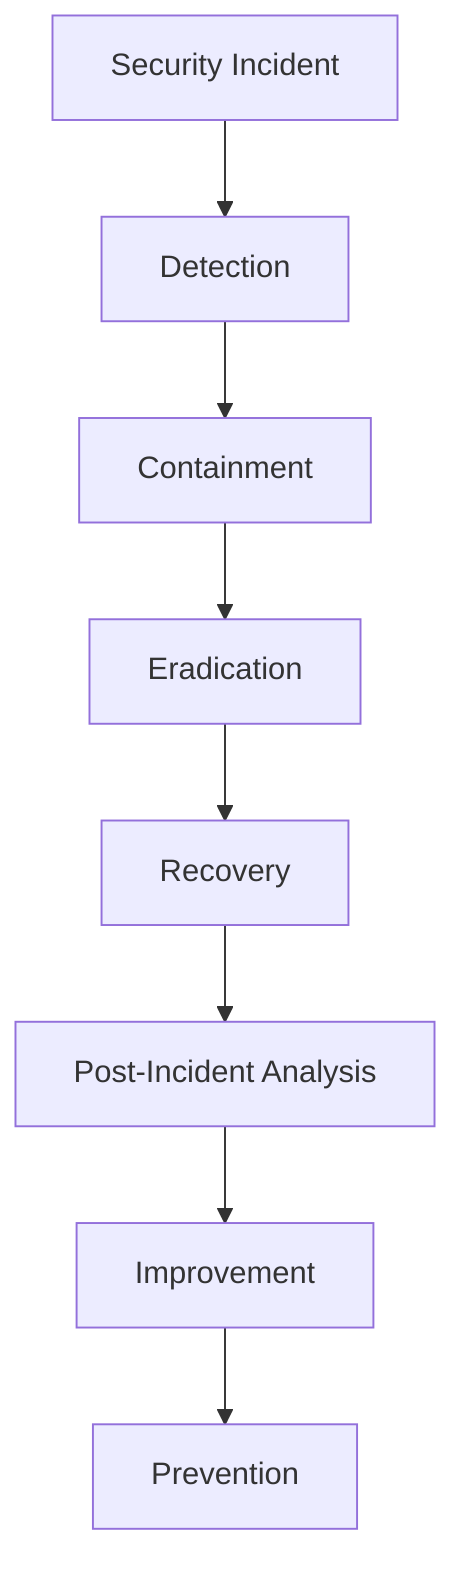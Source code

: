 graph TD
    A[Security Incident] --> B[Detection]
    B --> C[Containment]
    C --> D[Eradication]
    D --> E[Recovery]
    E --> F[Post-Incident Analysis]
    F --> G[Improvement]
    G --> H[Prevention]